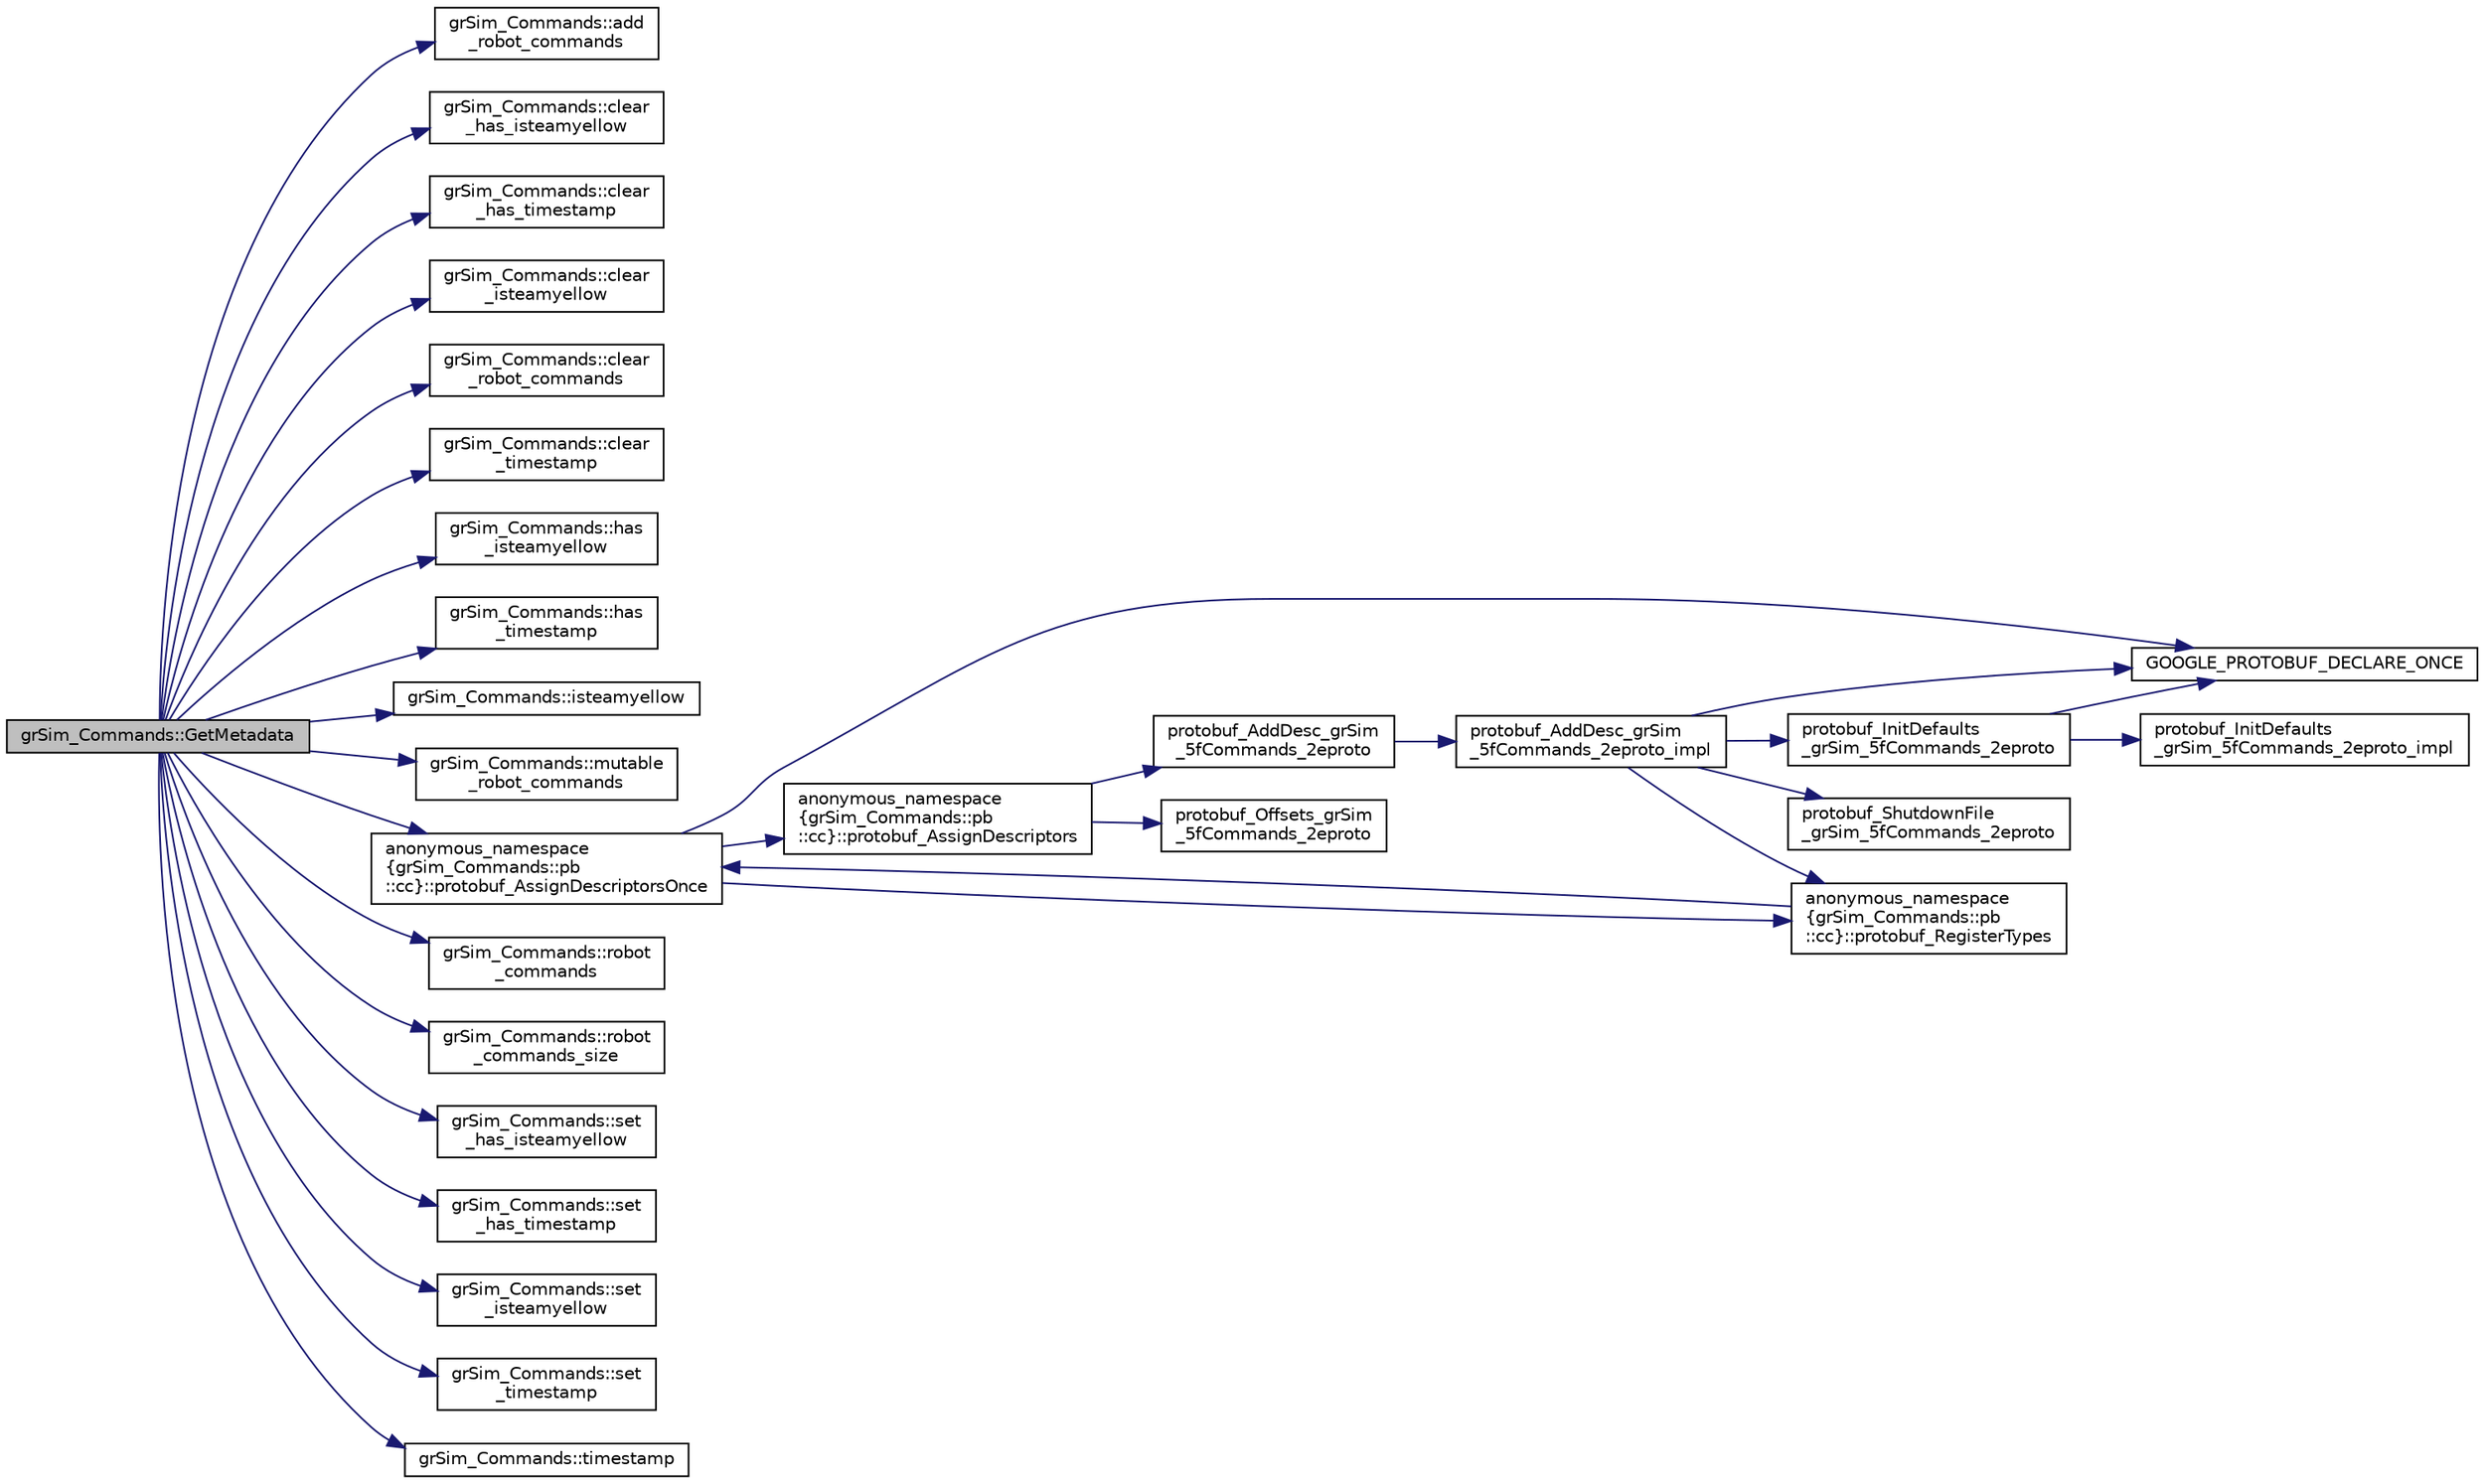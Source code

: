 digraph "grSim_Commands::GetMetadata"
{
 // INTERACTIVE_SVG=YES
  edge [fontname="Helvetica",fontsize="10",labelfontname="Helvetica",labelfontsize="10"];
  node [fontname="Helvetica",fontsize="10",shape=record];
  rankdir="LR";
  Node1 [label="grSim_Commands::GetMetadata",height=0.2,width=0.4,color="black", fillcolor="grey75", style="filled", fontcolor="black"];
  Node1 -> Node2 [color="midnightblue",fontsize="10",style="solid",fontname="Helvetica"];
  Node2 [label="grSim_Commands::add\l_robot_commands",height=0.2,width=0.4,color="black", fillcolor="white", style="filled",URL="$d0/d13/classgr_sim___commands.html#ab10b545c6be5fbed08a1b0a8d567f18f"];
  Node1 -> Node3 [color="midnightblue",fontsize="10",style="solid",fontname="Helvetica"];
  Node3 [label="grSim_Commands::clear\l_has_isteamyellow",height=0.2,width=0.4,color="black", fillcolor="white", style="filled",URL="$d0/d13/classgr_sim___commands.html#a54d73976547720511b580dc4fbe12d52"];
  Node1 -> Node4 [color="midnightblue",fontsize="10",style="solid",fontname="Helvetica"];
  Node4 [label="grSim_Commands::clear\l_has_timestamp",height=0.2,width=0.4,color="black", fillcolor="white", style="filled",URL="$d0/d13/classgr_sim___commands.html#a5c6fb15341bfdd5283130c299c495c85"];
  Node1 -> Node5 [color="midnightblue",fontsize="10",style="solid",fontname="Helvetica"];
  Node5 [label="grSim_Commands::clear\l_isteamyellow",height=0.2,width=0.4,color="black", fillcolor="white", style="filled",URL="$d0/d13/classgr_sim___commands.html#a19c41f4f96afdb8dcb6223e24094c745"];
  Node1 -> Node6 [color="midnightblue",fontsize="10",style="solid",fontname="Helvetica"];
  Node6 [label="grSim_Commands::clear\l_robot_commands",height=0.2,width=0.4,color="black", fillcolor="white", style="filled",URL="$d0/d13/classgr_sim___commands.html#adc1279f05841e161032ff1bea37e65b0"];
  Node1 -> Node7 [color="midnightblue",fontsize="10",style="solid",fontname="Helvetica"];
  Node7 [label="grSim_Commands::clear\l_timestamp",height=0.2,width=0.4,color="black", fillcolor="white", style="filled",URL="$d0/d13/classgr_sim___commands.html#a1f078e2b330320ac35acab4165819426"];
  Node1 -> Node8 [color="midnightblue",fontsize="10",style="solid",fontname="Helvetica"];
  Node8 [label="grSim_Commands::has\l_isteamyellow",height=0.2,width=0.4,color="black", fillcolor="white", style="filled",URL="$d0/d13/classgr_sim___commands.html#aaa2ff87f1d74235838c70e67916dc2ab"];
  Node1 -> Node9 [color="midnightblue",fontsize="10",style="solid",fontname="Helvetica"];
  Node9 [label="grSim_Commands::has\l_timestamp",height=0.2,width=0.4,color="black", fillcolor="white", style="filled",URL="$d0/d13/classgr_sim___commands.html#adbf9e39ef110cab516868130f79ce562"];
  Node1 -> Node10 [color="midnightblue",fontsize="10",style="solid",fontname="Helvetica"];
  Node10 [label="grSim_Commands::isteamyellow",height=0.2,width=0.4,color="black", fillcolor="white", style="filled",URL="$d0/d13/classgr_sim___commands.html#a140be0183a19b01a14e87462b800d1d1"];
  Node1 -> Node11 [color="midnightblue",fontsize="10",style="solid",fontname="Helvetica"];
  Node11 [label="grSim_Commands::mutable\l_robot_commands",height=0.2,width=0.4,color="black", fillcolor="white", style="filled",URL="$d0/d13/classgr_sim___commands.html#ad328b46a45567b043cb657236a91908d"];
  Node1 -> Node12 [color="midnightblue",fontsize="10",style="solid",fontname="Helvetica"];
  Node12 [label="anonymous_namespace\l\{grSim_Commands::pb\l::cc\}::protobuf_AssignDescriptorsOnce",height=0.2,width=0.4,color="black", fillcolor="white", style="filled",URL="$da/d46/namespaceanonymous__namespace_02gr_sim___commands_8pb_8cc_03.html#aaf535c69bbbb54a2103edc2d2234adb7"];
  Node12 -> Node13 [color="midnightblue",fontsize="10",style="solid",fontname="Helvetica"];
  Node13 [label="GOOGLE_PROTOBUF_DECLARE_ONCE",height=0.2,width=0.4,color="black", fillcolor="white", style="filled",URL="$dc/d7f/gr_sim___commands_8pb_8cc.html#a1d3ccec64057afcccc8385041a5b5df7"];
  Node12 -> Node14 [color="midnightblue",fontsize="10",style="solid",fontname="Helvetica"];
  Node14 [label="anonymous_namespace\l\{grSim_Commands::pb\l::cc\}::protobuf_AssignDescriptors",height=0.2,width=0.4,color="black", fillcolor="white", style="filled",URL="$da/d46/namespaceanonymous__namespace_02gr_sim___commands_8pb_8cc_03.html#a9dc55c0952a3550a48904ac16b95c7aa"];
  Node14 -> Node15 [color="midnightblue",fontsize="10",style="solid",fontname="Helvetica"];
  Node15 [label="protobuf_AddDesc_grSim\l_5fCommands_2eproto",height=0.2,width=0.4,color="black", fillcolor="white", style="filled",URL="$dc/d7f/gr_sim___commands_8pb_8cc.html#ac56e60ad0bb74c2cc15c499e4e6e996c"];
  Node15 -> Node16 [color="midnightblue",fontsize="10",style="solid",fontname="Helvetica"];
  Node16 [label="protobuf_AddDesc_grSim\l_5fCommands_2eproto_impl",height=0.2,width=0.4,color="black", fillcolor="white", style="filled",URL="$dc/d7f/gr_sim___commands_8pb_8cc.html#af6acf57b929688f08994a95511cc02ab"];
  Node16 -> Node13 [color="midnightblue",fontsize="10",style="solid",fontname="Helvetica"];
  Node16 -> Node17 [color="midnightblue",fontsize="10",style="solid",fontname="Helvetica"];
  Node17 [label="protobuf_InitDefaults\l_grSim_5fCommands_2eproto",height=0.2,width=0.4,color="black", fillcolor="white", style="filled",URL="$dc/d7f/gr_sim___commands_8pb_8cc.html#a2f7dca3b7b526e3d2806f08457d45345"];
  Node17 -> Node13 [color="midnightblue",fontsize="10",style="solid",fontname="Helvetica"];
  Node17 -> Node18 [color="midnightblue",fontsize="10",style="solid",fontname="Helvetica"];
  Node18 [label="protobuf_InitDefaults\l_grSim_5fCommands_2eproto_impl",height=0.2,width=0.4,color="black", fillcolor="white", style="filled",URL="$dc/d7f/gr_sim___commands_8pb_8cc.html#a77c7a50cc00a4980dd12286d5065de88"];
  Node16 -> Node19 [color="midnightblue",fontsize="10",style="solid",fontname="Helvetica"];
  Node19 [label="anonymous_namespace\l\{grSim_Commands::pb\l::cc\}::protobuf_RegisterTypes",height=0.2,width=0.4,color="black", fillcolor="white", style="filled",URL="$da/d46/namespaceanonymous__namespace_02gr_sim___commands_8pb_8cc_03.html#a3671bf75849e521b101f307b9e82e46d"];
  Node19 -> Node12 [color="midnightblue",fontsize="10",style="solid",fontname="Helvetica"];
  Node16 -> Node20 [color="midnightblue",fontsize="10",style="solid",fontname="Helvetica"];
  Node20 [label="protobuf_ShutdownFile\l_grSim_5fCommands_2eproto",height=0.2,width=0.4,color="black", fillcolor="white", style="filled",URL="$dc/d7f/gr_sim___commands_8pb_8cc.html#a8aa7b603907edafe6e4ec382b96eb854"];
  Node14 -> Node21 [color="midnightblue",fontsize="10",style="solid",fontname="Helvetica"];
  Node21 [label="protobuf_Offsets_grSim\l_5fCommands_2eproto",height=0.2,width=0.4,color="black", fillcolor="white", style="filled",URL="$dc/d7f/gr_sim___commands_8pb_8cc.html#a7024acfc4711de6ad8245bb92e4f3137"];
  Node12 -> Node19 [color="midnightblue",fontsize="10",style="solid",fontname="Helvetica"];
  Node1 -> Node22 [color="midnightblue",fontsize="10",style="solid",fontname="Helvetica"];
  Node22 [label="grSim_Commands::robot\l_commands",height=0.2,width=0.4,color="black", fillcolor="white", style="filled",URL="$d0/d13/classgr_sim___commands.html#a169443838efbf7a1ec780fb3300c8eee"];
  Node1 -> Node23 [color="midnightblue",fontsize="10",style="solid",fontname="Helvetica"];
  Node23 [label="grSim_Commands::robot\l_commands_size",height=0.2,width=0.4,color="black", fillcolor="white", style="filled",URL="$d0/d13/classgr_sim___commands.html#a8f37baa92a87f9d6ae305e318e50641c"];
  Node1 -> Node24 [color="midnightblue",fontsize="10",style="solid",fontname="Helvetica"];
  Node24 [label="grSim_Commands::set\l_has_isteamyellow",height=0.2,width=0.4,color="black", fillcolor="white", style="filled",URL="$d0/d13/classgr_sim___commands.html#aa6d22a112f81cdc01028bdc944795b9b"];
  Node1 -> Node25 [color="midnightblue",fontsize="10",style="solid",fontname="Helvetica"];
  Node25 [label="grSim_Commands::set\l_has_timestamp",height=0.2,width=0.4,color="black", fillcolor="white", style="filled",URL="$d0/d13/classgr_sim___commands.html#a5d3d133423da3288430f5d16fa327327"];
  Node1 -> Node26 [color="midnightblue",fontsize="10",style="solid",fontname="Helvetica"];
  Node26 [label="grSim_Commands::set\l_isteamyellow",height=0.2,width=0.4,color="black", fillcolor="white", style="filled",URL="$d0/d13/classgr_sim___commands.html#a618af41b1713fb49e1f5efeae890431d"];
  Node1 -> Node27 [color="midnightblue",fontsize="10",style="solid",fontname="Helvetica"];
  Node27 [label="grSim_Commands::set\l_timestamp",height=0.2,width=0.4,color="black", fillcolor="white", style="filled",URL="$d0/d13/classgr_sim___commands.html#a2fb5c6b1296bb12b341dcae9dfc7798d"];
  Node1 -> Node28 [color="midnightblue",fontsize="10",style="solid",fontname="Helvetica"];
  Node28 [label="grSim_Commands::timestamp",height=0.2,width=0.4,color="black", fillcolor="white", style="filled",URL="$d0/d13/classgr_sim___commands.html#a79a0cc7e342b514c9d2ab72258c19433"];
}
